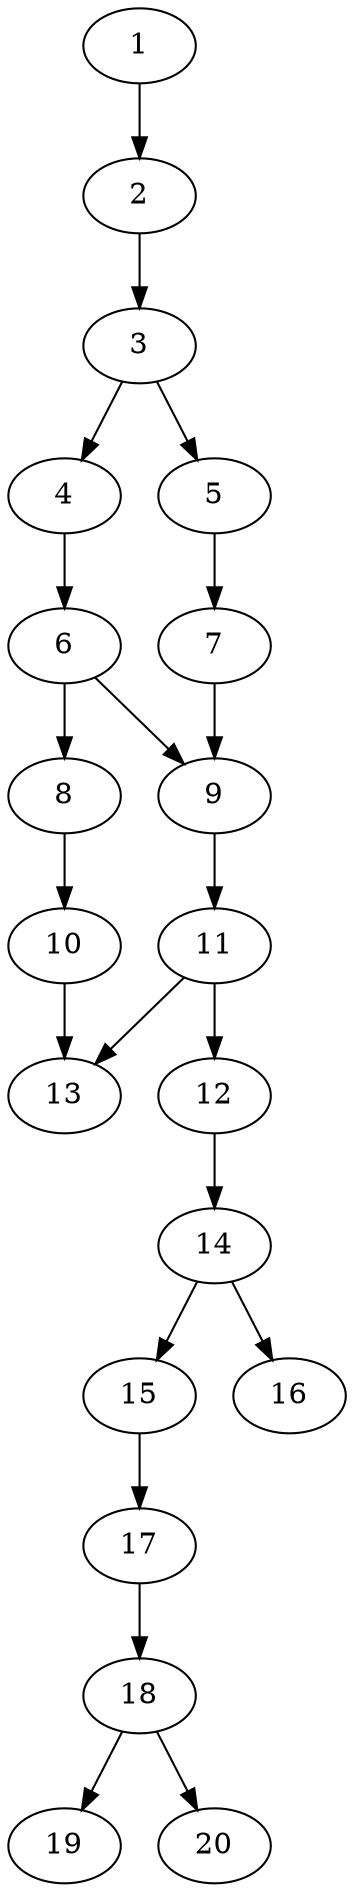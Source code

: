 // DAG automatically generated by daggen at Thu Oct  3 13:58:43 2019
// ./daggen --dot -n 20 --ccr 0.4 --fat 0.3 --regular 0.9 --density 0.7 --mindata 5242880 --maxdata 52428800 
digraph G {
  1 [size="31257600", alpha="0.13", expect_size="12503040"] 
  1 -> 2 [size ="12503040"]
  2 [size="130805760", alpha="0.01", expect_size="52322304"] 
  2 -> 3 [size ="52322304"]
  3 [size="122186240", alpha="0.07", expect_size="48874496"] 
  3 -> 4 [size ="48874496"]
  3 -> 5 [size ="48874496"]
  4 [size="127124480", alpha="0.12", expect_size="50849792"] 
  4 -> 6 [size ="50849792"]
  5 [size="103408640", alpha="0.09", expect_size="41363456"] 
  5 -> 7 [size ="41363456"]
  6 [size="61094400", alpha="0.11", expect_size="24437760"] 
  6 -> 8 [size ="24437760"]
  6 -> 9 [size ="24437760"]
  7 [size="64176640", alpha="0.00", expect_size="25670656"] 
  7 -> 9 [size ="25670656"]
  8 [size="127255040", alpha="0.11", expect_size="50902016"] 
  8 -> 10 [size ="50902016"]
  9 [size="96688640", alpha="0.17", expect_size="38675456"] 
  9 -> 11 [size ="38675456"]
  10 [size="64266240", alpha="0.18", expect_size="25706496"] 
  10 -> 13 [size ="25706496"]
  11 [size="18780160", alpha="0.05", expect_size="7512064"] 
  11 -> 12 [size ="7512064"]
  11 -> 13 [size ="7512064"]
  12 [size="92930560", alpha="0.01", expect_size="37172224"] 
  12 -> 14 [size ="37172224"]
  13 [size="96524800", alpha="0.05", expect_size="38609920"] 
  14 [size="19980800", alpha="0.16", expect_size="7992320"] 
  14 -> 15 [size ="7992320"]
  14 -> 16 [size ="7992320"]
  15 [size="88650240", alpha="0.16", expect_size="35460096"] 
  15 -> 17 [size ="35460096"]
  16 [size="23697920", alpha="0.11", expect_size="9479168"] 
  17 [size="90158080", alpha="0.14", expect_size="36063232"] 
  17 -> 18 [size ="36063232"]
  18 [size="91432960", alpha="0.12", expect_size="36573184"] 
  18 -> 19 [size ="36573184"]
  18 -> 20 [size ="36573184"]
  19 [size="40588800", alpha="0.08", expect_size="16235520"] 
  20 [size="22261760", alpha="0.13", expect_size="8904704"] 
}
